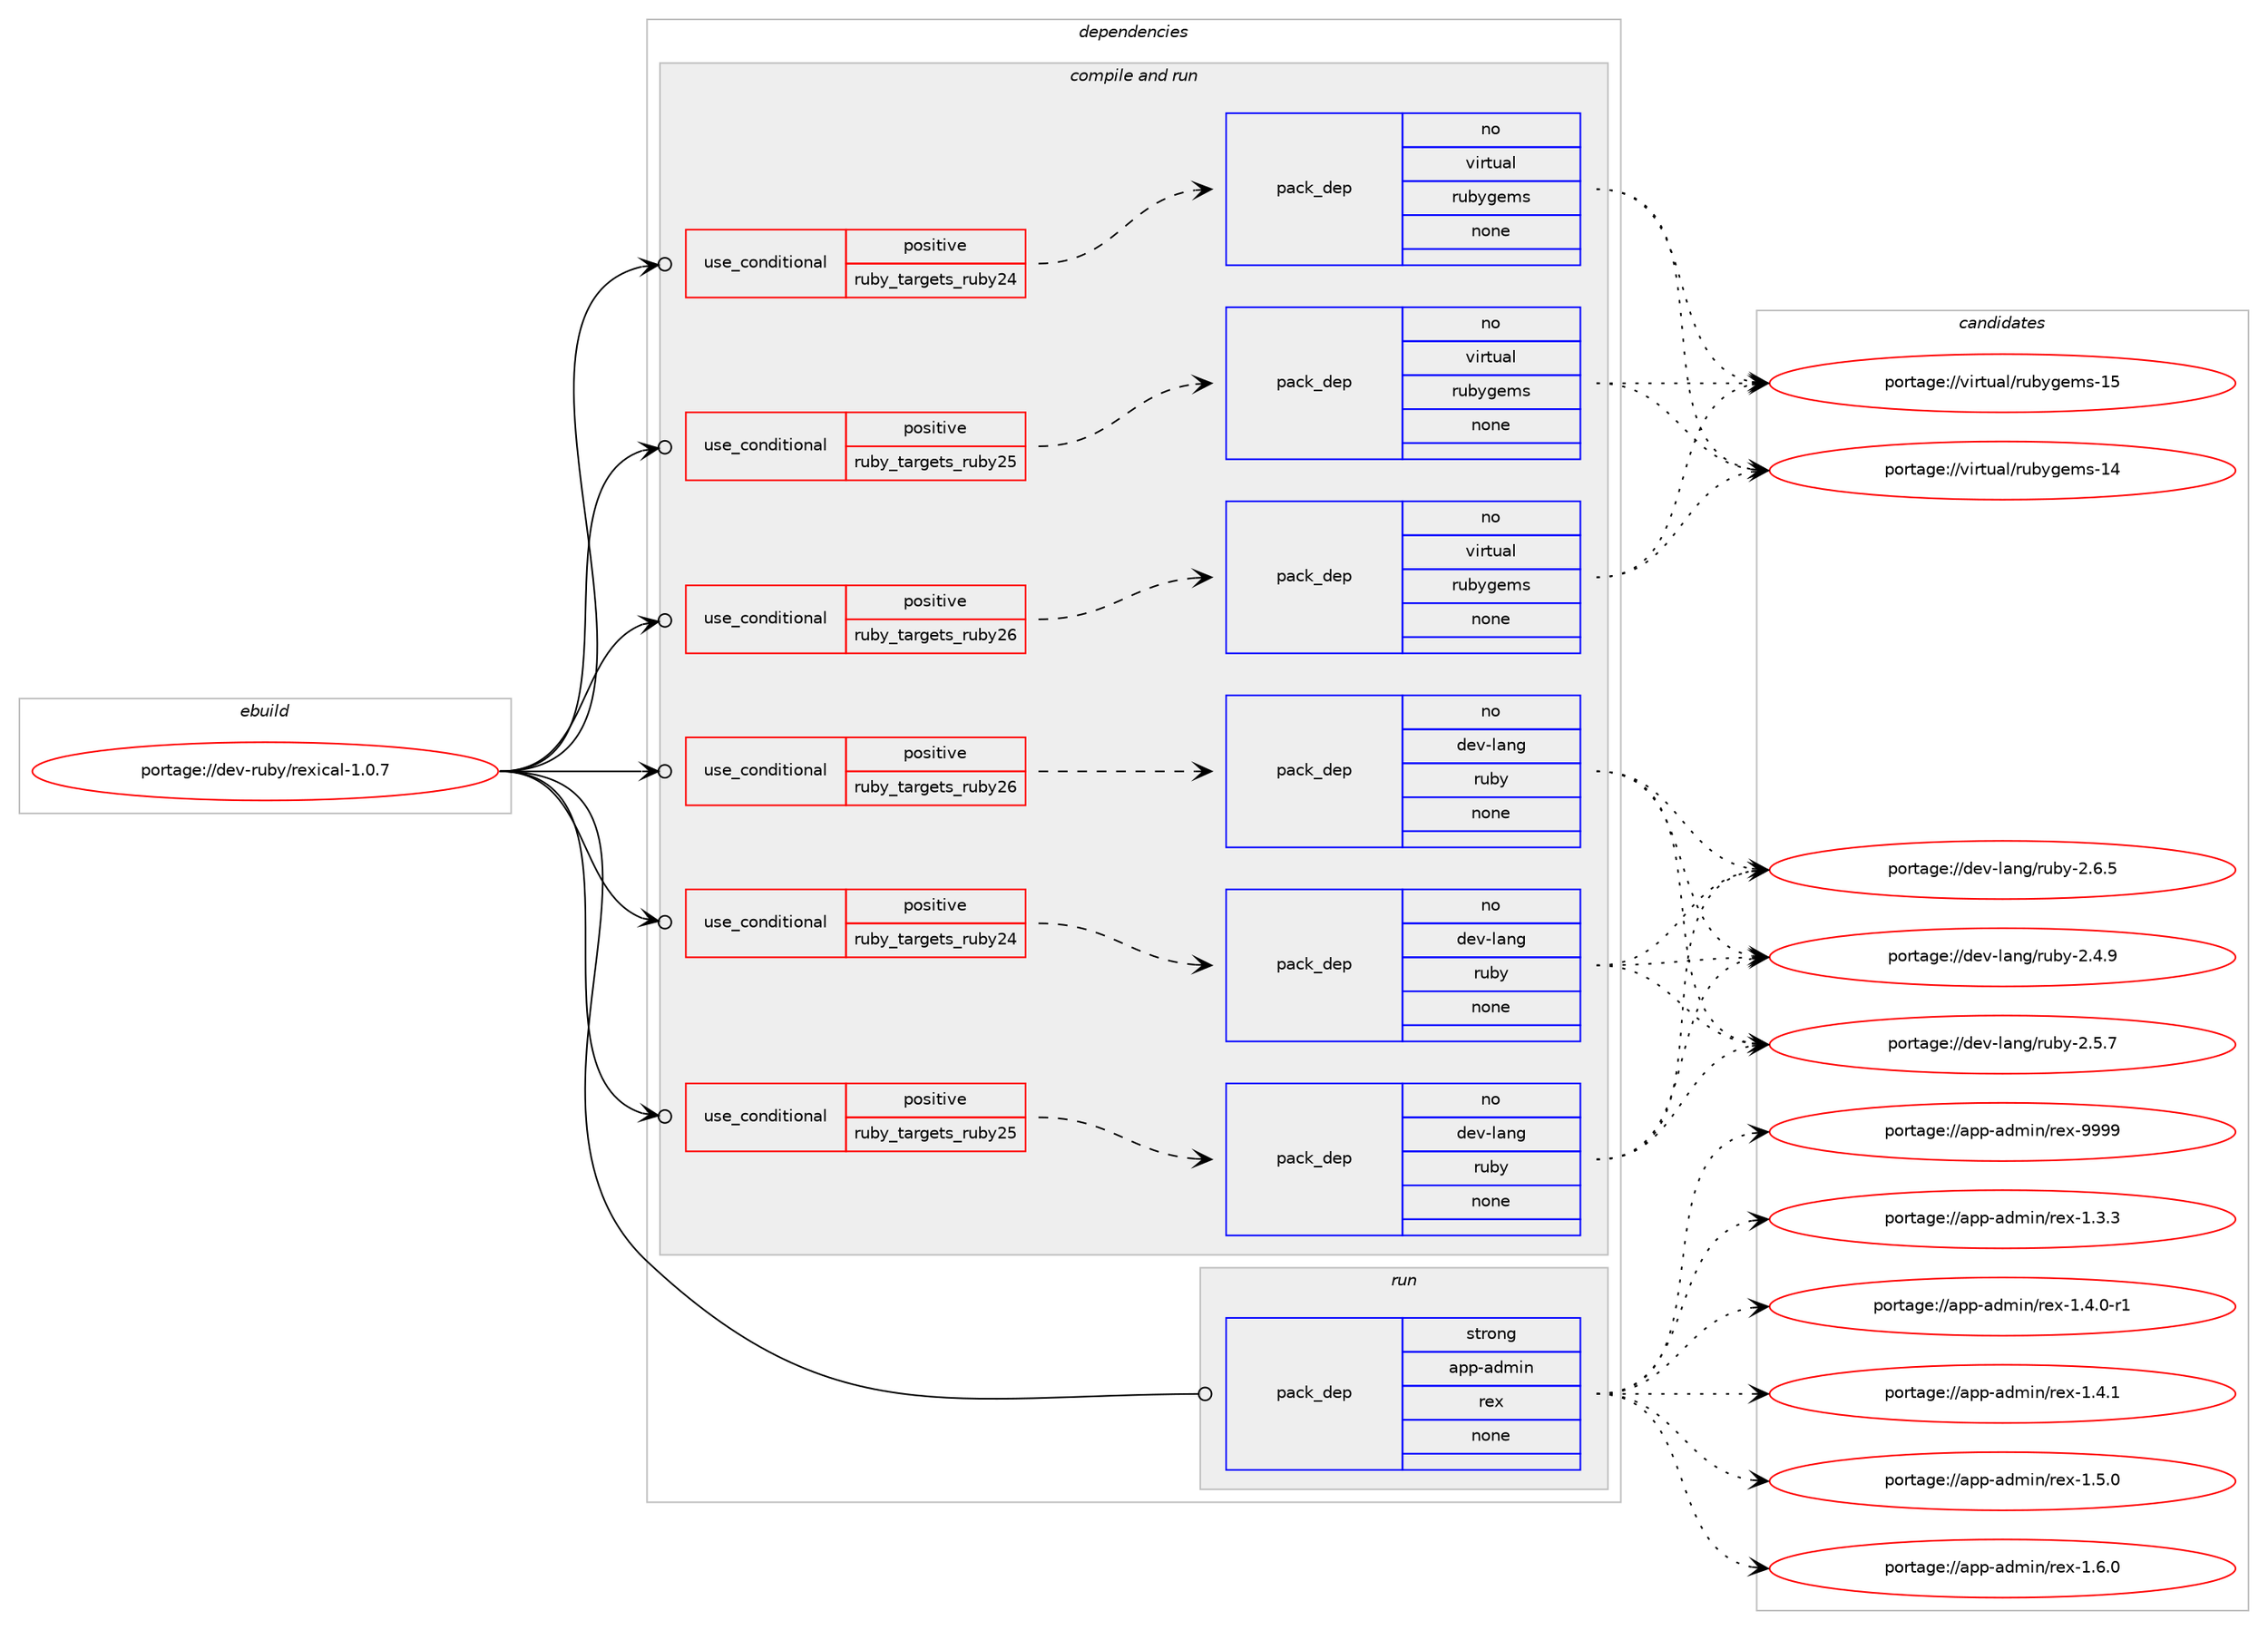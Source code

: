 digraph prolog {

# *************
# Graph options
# *************

newrank=true;
concentrate=true;
compound=true;
graph [rankdir=LR,fontname=Helvetica,fontsize=10,ranksep=1.5];#, ranksep=2.5, nodesep=0.2];
edge  [arrowhead=vee];
node  [fontname=Helvetica,fontsize=10];

# **********
# The ebuild
# **********

subgraph cluster_leftcol {
color=gray;
rank=same;
label=<<i>ebuild</i>>;
id [label="portage://dev-ruby/rexical-1.0.7", color=red, width=4, href="../dev-ruby/rexical-1.0.7.svg"];
}

# ****************
# The dependencies
# ****************

subgraph cluster_midcol {
color=gray;
label=<<i>dependencies</i>>;
subgraph cluster_compile {
fillcolor="#eeeeee";
style=filled;
label=<<i>compile</i>>;
}
subgraph cluster_compileandrun {
fillcolor="#eeeeee";
style=filled;
label=<<i>compile and run</i>>;
subgraph cond61874 {
dependency239898 [label=<<TABLE BORDER="0" CELLBORDER="1" CELLSPACING="0" CELLPADDING="4"><TR><TD ROWSPAN="3" CELLPADDING="10">use_conditional</TD></TR><TR><TD>positive</TD></TR><TR><TD>ruby_targets_ruby24</TD></TR></TABLE>>, shape=none, color=red];
subgraph pack174479 {
dependency239899 [label=<<TABLE BORDER="0" CELLBORDER="1" CELLSPACING="0" CELLPADDING="4" WIDTH="220"><TR><TD ROWSPAN="6" CELLPADDING="30">pack_dep</TD></TR><TR><TD WIDTH="110">no</TD></TR><TR><TD>dev-lang</TD></TR><TR><TD>ruby</TD></TR><TR><TD>none</TD></TR><TR><TD></TD></TR></TABLE>>, shape=none, color=blue];
}
dependency239898:e -> dependency239899:w [weight=20,style="dashed",arrowhead="vee"];
}
id:e -> dependency239898:w [weight=20,style="solid",arrowhead="odotvee"];
subgraph cond61875 {
dependency239900 [label=<<TABLE BORDER="0" CELLBORDER="1" CELLSPACING="0" CELLPADDING="4"><TR><TD ROWSPAN="3" CELLPADDING="10">use_conditional</TD></TR><TR><TD>positive</TD></TR><TR><TD>ruby_targets_ruby24</TD></TR></TABLE>>, shape=none, color=red];
subgraph pack174480 {
dependency239901 [label=<<TABLE BORDER="0" CELLBORDER="1" CELLSPACING="0" CELLPADDING="4" WIDTH="220"><TR><TD ROWSPAN="6" CELLPADDING="30">pack_dep</TD></TR><TR><TD WIDTH="110">no</TD></TR><TR><TD>virtual</TD></TR><TR><TD>rubygems</TD></TR><TR><TD>none</TD></TR><TR><TD></TD></TR></TABLE>>, shape=none, color=blue];
}
dependency239900:e -> dependency239901:w [weight=20,style="dashed",arrowhead="vee"];
}
id:e -> dependency239900:w [weight=20,style="solid",arrowhead="odotvee"];
subgraph cond61876 {
dependency239902 [label=<<TABLE BORDER="0" CELLBORDER="1" CELLSPACING="0" CELLPADDING="4"><TR><TD ROWSPAN="3" CELLPADDING="10">use_conditional</TD></TR><TR><TD>positive</TD></TR><TR><TD>ruby_targets_ruby25</TD></TR></TABLE>>, shape=none, color=red];
subgraph pack174481 {
dependency239903 [label=<<TABLE BORDER="0" CELLBORDER="1" CELLSPACING="0" CELLPADDING="4" WIDTH="220"><TR><TD ROWSPAN="6" CELLPADDING="30">pack_dep</TD></TR><TR><TD WIDTH="110">no</TD></TR><TR><TD>dev-lang</TD></TR><TR><TD>ruby</TD></TR><TR><TD>none</TD></TR><TR><TD></TD></TR></TABLE>>, shape=none, color=blue];
}
dependency239902:e -> dependency239903:w [weight=20,style="dashed",arrowhead="vee"];
}
id:e -> dependency239902:w [weight=20,style="solid",arrowhead="odotvee"];
subgraph cond61877 {
dependency239904 [label=<<TABLE BORDER="0" CELLBORDER="1" CELLSPACING="0" CELLPADDING="4"><TR><TD ROWSPAN="3" CELLPADDING="10">use_conditional</TD></TR><TR><TD>positive</TD></TR><TR><TD>ruby_targets_ruby25</TD></TR></TABLE>>, shape=none, color=red];
subgraph pack174482 {
dependency239905 [label=<<TABLE BORDER="0" CELLBORDER="1" CELLSPACING="0" CELLPADDING="4" WIDTH="220"><TR><TD ROWSPAN="6" CELLPADDING="30">pack_dep</TD></TR><TR><TD WIDTH="110">no</TD></TR><TR><TD>virtual</TD></TR><TR><TD>rubygems</TD></TR><TR><TD>none</TD></TR><TR><TD></TD></TR></TABLE>>, shape=none, color=blue];
}
dependency239904:e -> dependency239905:w [weight=20,style="dashed",arrowhead="vee"];
}
id:e -> dependency239904:w [weight=20,style="solid",arrowhead="odotvee"];
subgraph cond61878 {
dependency239906 [label=<<TABLE BORDER="0" CELLBORDER="1" CELLSPACING="0" CELLPADDING="4"><TR><TD ROWSPAN="3" CELLPADDING="10">use_conditional</TD></TR><TR><TD>positive</TD></TR><TR><TD>ruby_targets_ruby26</TD></TR></TABLE>>, shape=none, color=red];
subgraph pack174483 {
dependency239907 [label=<<TABLE BORDER="0" CELLBORDER="1" CELLSPACING="0" CELLPADDING="4" WIDTH="220"><TR><TD ROWSPAN="6" CELLPADDING="30">pack_dep</TD></TR><TR><TD WIDTH="110">no</TD></TR><TR><TD>dev-lang</TD></TR><TR><TD>ruby</TD></TR><TR><TD>none</TD></TR><TR><TD></TD></TR></TABLE>>, shape=none, color=blue];
}
dependency239906:e -> dependency239907:w [weight=20,style="dashed",arrowhead="vee"];
}
id:e -> dependency239906:w [weight=20,style="solid",arrowhead="odotvee"];
subgraph cond61879 {
dependency239908 [label=<<TABLE BORDER="0" CELLBORDER="1" CELLSPACING="0" CELLPADDING="4"><TR><TD ROWSPAN="3" CELLPADDING="10">use_conditional</TD></TR><TR><TD>positive</TD></TR><TR><TD>ruby_targets_ruby26</TD></TR></TABLE>>, shape=none, color=red];
subgraph pack174484 {
dependency239909 [label=<<TABLE BORDER="0" CELLBORDER="1" CELLSPACING="0" CELLPADDING="4" WIDTH="220"><TR><TD ROWSPAN="6" CELLPADDING="30">pack_dep</TD></TR><TR><TD WIDTH="110">no</TD></TR><TR><TD>virtual</TD></TR><TR><TD>rubygems</TD></TR><TR><TD>none</TD></TR><TR><TD></TD></TR></TABLE>>, shape=none, color=blue];
}
dependency239908:e -> dependency239909:w [weight=20,style="dashed",arrowhead="vee"];
}
id:e -> dependency239908:w [weight=20,style="solid",arrowhead="odotvee"];
}
subgraph cluster_run {
fillcolor="#eeeeee";
style=filled;
label=<<i>run</i>>;
subgraph pack174485 {
dependency239910 [label=<<TABLE BORDER="0" CELLBORDER="1" CELLSPACING="0" CELLPADDING="4" WIDTH="220"><TR><TD ROWSPAN="6" CELLPADDING="30">pack_dep</TD></TR><TR><TD WIDTH="110">strong</TD></TR><TR><TD>app-admin</TD></TR><TR><TD>rex</TD></TR><TR><TD>none</TD></TR><TR><TD></TD></TR></TABLE>>, shape=none, color=blue];
}
id:e -> dependency239910:w [weight=20,style="solid",arrowhead="odot"];
}
}

# **************
# The candidates
# **************

subgraph cluster_choices {
rank=same;
color=gray;
label=<<i>candidates</i>>;

subgraph choice174479 {
color=black;
nodesep=1;
choiceportage10010111845108971101034711411798121455046524657 [label="portage://dev-lang/ruby-2.4.9", color=red, width=4,href="../dev-lang/ruby-2.4.9.svg"];
choiceportage10010111845108971101034711411798121455046534655 [label="portage://dev-lang/ruby-2.5.7", color=red, width=4,href="../dev-lang/ruby-2.5.7.svg"];
choiceportage10010111845108971101034711411798121455046544653 [label="portage://dev-lang/ruby-2.6.5", color=red, width=4,href="../dev-lang/ruby-2.6.5.svg"];
dependency239899:e -> choiceportage10010111845108971101034711411798121455046524657:w [style=dotted,weight="100"];
dependency239899:e -> choiceportage10010111845108971101034711411798121455046534655:w [style=dotted,weight="100"];
dependency239899:e -> choiceportage10010111845108971101034711411798121455046544653:w [style=dotted,weight="100"];
}
subgraph choice174480 {
color=black;
nodesep=1;
choiceportage118105114116117971084711411798121103101109115454952 [label="portage://virtual/rubygems-14", color=red, width=4,href="../virtual/rubygems-14.svg"];
choiceportage118105114116117971084711411798121103101109115454953 [label="portage://virtual/rubygems-15", color=red, width=4,href="../virtual/rubygems-15.svg"];
dependency239901:e -> choiceportage118105114116117971084711411798121103101109115454952:w [style=dotted,weight="100"];
dependency239901:e -> choiceportage118105114116117971084711411798121103101109115454953:w [style=dotted,weight="100"];
}
subgraph choice174481 {
color=black;
nodesep=1;
choiceportage10010111845108971101034711411798121455046524657 [label="portage://dev-lang/ruby-2.4.9", color=red, width=4,href="../dev-lang/ruby-2.4.9.svg"];
choiceportage10010111845108971101034711411798121455046534655 [label="portage://dev-lang/ruby-2.5.7", color=red, width=4,href="../dev-lang/ruby-2.5.7.svg"];
choiceportage10010111845108971101034711411798121455046544653 [label="portage://dev-lang/ruby-2.6.5", color=red, width=4,href="../dev-lang/ruby-2.6.5.svg"];
dependency239903:e -> choiceportage10010111845108971101034711411798121455046524657:w [style=dotted,weight="100"];
dependency239903:e -> choiceportage10010111845108971101034711411798121455046534655:w [style=dotted,weight="100"];
dependency239903:e -> choiceportage10010111845108971101034711411798121455046544653:w [style=dotted,weight="100"];
}
subgraph choice174482 {
color=black;
nodesep=1;
choiceportage118105114116117971084711411798121103101109115454952 [label="portage://virtual/rubygems-14", color=red, width=4,href="../virtual/rubygems-14.svg"];
choiceportage118105114116117971084711411798121103101109115454953 [label="portage://virtual/rubygems-15", color=red, width=4,href="../virtual/rubygems-15.svg"];
dependency239905:e -> choiceportage118105114116117971084711411798121103101109115454952:w [style=dotted,weight="100"];
dependency239905:e -> choiceportage118105114116117971084711411798121103101109115454953:w [style=dotted,weight="100"];
}
subgraph choice174483 {
color=black;
nodesep=1;
choiceportage10010111845108971101034711411798121455046524657 [label="portage://dev-lang/ruby-2.4.9", color=red, width=4,href="../dev-lang/ruby-2.4.9.svg"];
choiceportage10010111845108971101034711411798121455046534655 [label="portage://dev-lang/ruby-2.5.7", color=red, width=4,href="../dev-lang/ruby-2.5.7.svg"];
choiceportage10010111845108971101034711411798121455046544653 [label="portage://dev-lang/ruby-2.6.5", color=red, width=4,href="../dev-lang/ruby-2.6.5.svg"];
dependency239907:e -> choiceportage10010111845108971101034711411798121455046524657:w [style=dotted,weight="100"];
dependency239907:e -> choiceportage10010111845108971101034711411798121455046534655:w [style=dotted,weight="100"];
dependency239907:e -> choiceportage10010111845108971101034711411798121455046544653:w [style=dotted,weight="100"];
}
subgraph choice174484 {
color=black;
nodesep=1;
choiceportage118105114116117971084711411798121103101109115454952 [label="portage://virtual/rubygems-14", color=red, width=4,href="../virtual/rubygems-14.svg"];
choiceportage118105114116117971084711411798121103101109115454953 [label="portage://virtual/rubygems-15", color=red, width=4,href="../virtual/rubygems-15.svg"];
dependency239909:e -> choiceportage118105114116117971084711411798121103101109115454952:w [style=dotted,weight="100"];
dependency239909:e -> choiceportage118105114116117971084711411798121103101109115454953:w [style=dotted,weight="100"];
}
subgraph choice174485 {
color=black;
nodesep=1;
choiceportage97112112459710010910511047114101120454946514651 [label="portage://app-admin/rex-1.3.3", color=red, width=4,href="../app-admin/rex-1.3.3.svg"];
choiceportage971121124597100109105110471141011204549465246484511449 [label="portage://app-admin/rex-1.4.0-r1", color=red, width=4,href="../app-admin/rex-1.4.0-r1.svg"];
choiceportage97112112459710010910511047114101120454946524649 [label="portage://app-admin/rex-1.4.1", color=red, width=4,href="../app-admin/rex-1.4.1.svg"];
choiceportage97112112459710010910511047114101120454946534648 [label="portage://app-admin/rex-1.5.0", color=red, width=4,href="../app-admin/rex-1.5.0.svg"];
choiceportage97112112459710010910511047114101120454946544648 [label="portage://app-admin/rex-1.6.0", color=red, width=4,href="../app-admin/rex-1.6.0.svg"];
choiceportage971121124597100109105110471141011204557575757 [label="portage://app-admin/rex-9999", color=red, width=4,href="../app-admin/rex-9999.svg"];
dependency239910:e -> choiceportage97112112459710010910511047114101120454946514651:w [style=dotted,weight="100"];
dependency239910:e -> choiceportage971121124597100109105110471141011204549465246484511449:w [style=dotted,weight="100"];
dependency239910:e -> choiceportage97112112459710010910511047114101120454946524649:w [style=dotted,weight="100"];
dependency239910:e -> choiceportage97112112459710010910511047114101120454946534648:w [style=dotted,weight="100"];
dependency239910:e -> choiceportage97112112459710010910511047114101120454946544648:w [style=dotted,weight="100"];
dependency239910:e -> choiceportage971121124597100109105110471141011204557575757:w [style=dotted,weight="100"];
}
}

}
